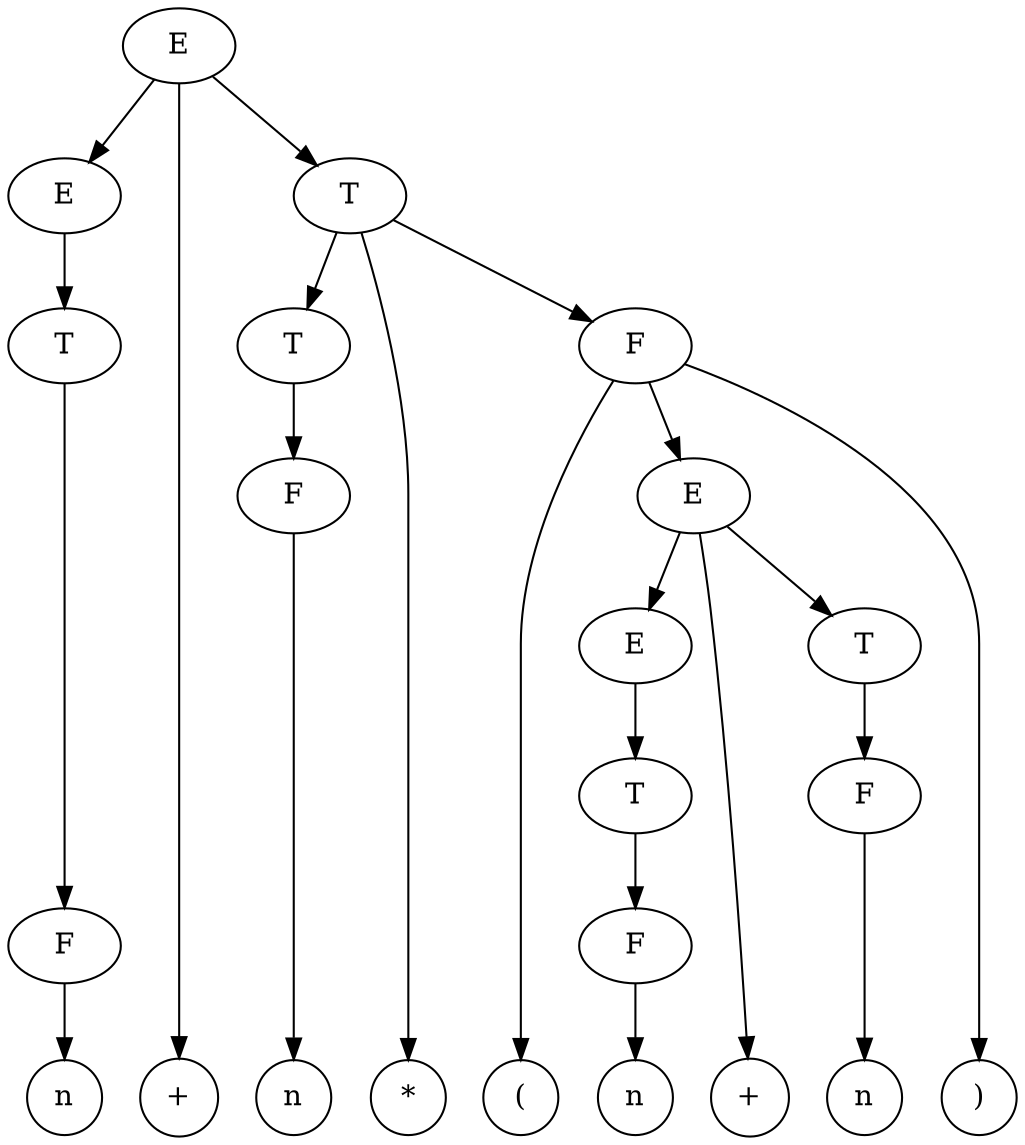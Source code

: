 digraph {
  E1 -> E2;
  E1 -> p1;
  E1 -> T1;

  T1 -> T2;
  T1 -> m1;
  T1 -> F1;

  E2 -> T3;

  T3 -> F2;

  F2 -> n1;

  F1 -> bl1;
  F1 -> E3;
  F1 -> br1;

  T2 -> F3;

  F3 -> n2;

  E3 -> E4;
  E3 -> p2;
  E3 -> T4;

  E4 -> T5;
  T5 -> F4;
  F4 -> n3;

  T4 -> F5;
  
  F5 -> n4;

  {
    rank=same;
    n1, p1, n2, m1, bl1, n3, p2, n4, br1 [shape=circle];
  }

  E1, E2, E3, E4 [label="E"];
  T1, T2, T3, T4, T5 [label="T"];
  F1, F2, F3, F4, F5 [label="F"];
  p1, p2 [label="+"];
  n1, n2, n3, n4 [label="n"];
  m1 [label="*"];
  bl1 [label="("];
  br1 [label=")"];
}